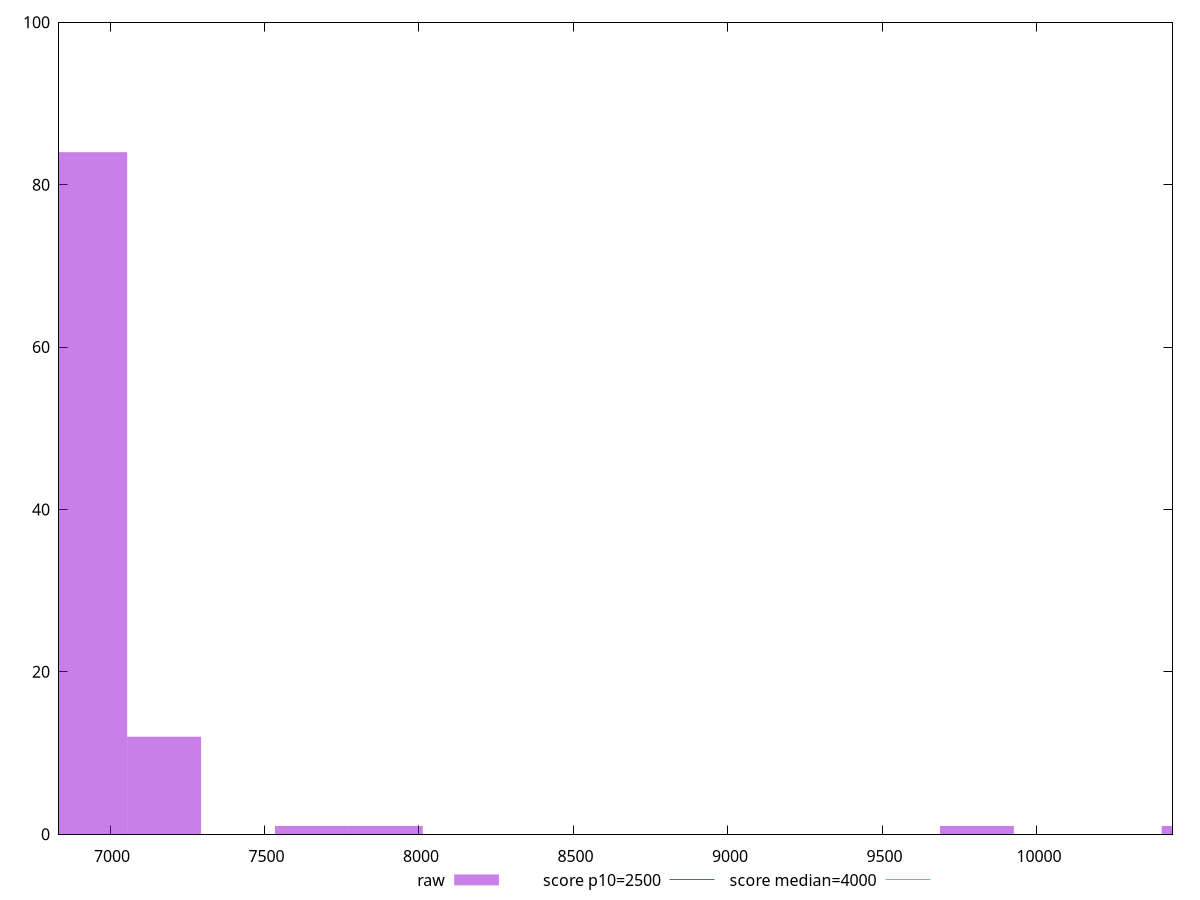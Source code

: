 reset

$raw <<EOF
10523.360306675711 1
9805.858467584187 1
7653.352950309609 1
7892.520230006784 1
6935.851111218083 84
7175.018390915258 12
EOF

set key outside below
set boxwidth 239.16727969717527
set xrange [6834.8009999999995:10438.917499999996]
set yrange [0:100]
set trange [0:100]
set style fill transparent solid 0.5 noborder

set parametric
set terminal svg size 640, 490 enhanced background rgb 'white'
set output "report_00017_2021-02-10T15-08-03.406Z/largest-contentful-paint/samples/pages+cached+noadtech+nomedia/raw/histogram.svg"

plot $raw title "raw" with boxes, \
     2500,t title "score p10=2500", \
     4000,t title "score median=4000"

reset
